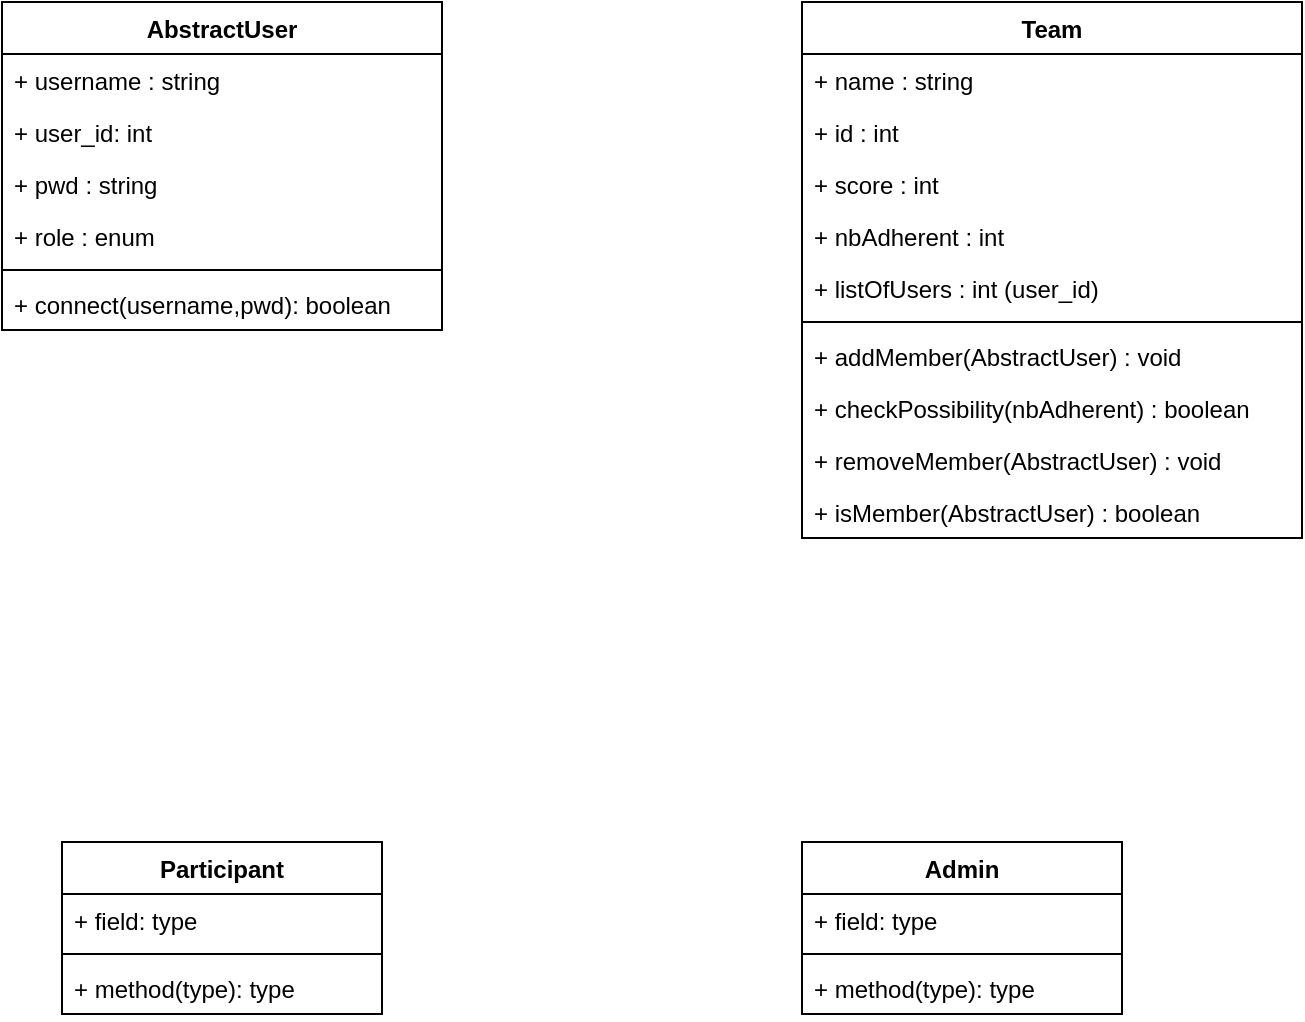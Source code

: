 <mxfile version="20.6.0" type="device"><diagram id="C5RBs43oDa-KdzZeNtuy" name="Page-1"><mxGraphModel dx="777" dy="1215" grid="1" gridSize="10" guides="1" tooltips="1" connect="1" arrows="1" fold="1" page="1" pageScale="1" pageWidth="827" pageHeight="1169" math="0" shadow="0"><root><mxCell id="WIyWlLk6GJQsqaUBKTNV-0"/><mxCell id="WIyWlLk6GJQsqaUBKTNV-1" parent="WIyWlLk6GJQsqaUBKTNV-0"/><mxCell id="6N3QoETMMUgMmvHGUb0g-12" value="AbstractUser&#10;" style="swimlane;fontStyle=1;align=center;verticalAlign=top;childLayout=stackLayout;horizontal=1;startSize=26;horizontalStack=0;resizeParent=1;resizeParentMax=0;resizeLast=0;collapsible=1;marginBottom=0;" vertex="1" parent="WIyWlLk6GJQsqaUBKTNV-1"><mxGeometry x="70" y="60" width="220" height="164" as="geometry"/></mxCell><mxCell id="6N3QoETMMUgMmvHGUb0g-13" value="+ username : string" style="text;strokeColor=none;fillColor=none;align=left;verticalAlign=top;spacingLeft=4;spacingRight=4;overflow=hidden;rotatable=0;points=[[0,0.5],[1,0.5]];portConstraint=eastwest;" vertex="1" parent="6N3QoETMMUgMmvHGUb0g-12"><mxGeometry y="26" width="220" height="26" as="geometry"/></mxCell><mxCell id="6N3QoETMMUgMmvHGUb0g-24" value="+ user_id: int" style="text;strokeColor=none;fillColor=none;align=left;verticalAlign=top;spacingLeft=4;spacingRight=4;overflow=hidden;rotatable=0;points=[[0,0.5],[1,0.5]];portConstraint=eastwest;" vertex="1" parent="6N3QoETMMUgMmvHGUb0g-12"><mxGeometry y="52" width="220" height="26" as="geometry"/></mxCell><mxCell id="6N3QoETMMUgMmvHGUb0g-23" value="+ pwd : string" style="text;strokeColor=none;fillColor=none;align=left;verticalAlign=top;spacingLeft=4;spacingRight=4;overflow=hidden;rotatable=0;points=[[0,0.5],[1,0.5]];portConstraint=eastwest;" vertex="1" parent="6N3QoETMMUgMmvHGUb0g-12"><mxGeometry y="78" width="220" height="26" as="geometry"/></mxCell><mxCell id="6N3QoETMMUgMmvHGUb0g-25" value="+ role : enum" style="text;strokeColor=none;fillColor=none;align=left;verticalAlign=top;spacingLeft=4;spacingRight=4;overflow=hidden;rotatable=0;points=[[0,0.5],[1,0.5]];portConstraint=eastwest;" vertex="1" parent="6N3QoETMMUgMmvHGUb0g-12"><mxGeometry y="104" width="220" height="26" as="geometry"/></mxCell><mxCell id="6N3QoETMMUgMmvHGUb0g-14" value="" style="line;strokeWidth=1;fillColor=none;align=left;verticalAlign=middle;spacingTop=-1;spacingLeft=3;spacingRight=3;rotatable=0;labelPosition=right;points=[];portConstraint=eastwest;strokeColor=inherit;" vertex="1" parent="6N3QoETMMUgMmvHGUb0g-12"><mxGeometry y="130" width="220" height="8" as="geometry"/></mxCell><mxCell id="6N3QoETMMUgMmvHGUb0g-15" value="+ connect(username,pwd): boolean" style="text;strokeColor=none;fillColor=none;align=left;verticalAlign=top;spacingLeft=4;spacingRight=4;overflow=hidden;rotatable=0;points=[[0,0.5],[1,0.5]];portConstraint=eastwest;" vertex="1" parent="6N3QoETMMUgMmvHGUb0g-12"><mxGeometry y="138" width="220" height="26" as="geometry"/></mxCell><mxCell id="6N3QoETMMUgMmvHGUb0g-26" value="Team" style="swimlane;fontStyle=1;align=center;verticalAlign=top;childLayout=stackLayout;horizontal=1;startSize=26;horizontalStack=0;resizeParent=1;resizeParentMax=0;resizeLast=0;collapsible=1;marginBottom=0;" vertex="1" parent="WIyWlLk6GJQsqaUBKTNV-1"><mxGeometry x="470" y="60" width="250" height="268" as="geometry"/></mxCell><mxCell id="6N3QoETMMUgMmvHGUb0g-30" value="+ name : string" style="text;strokeColor=none;fillColor=none;align=left;verticalAlign=top;spacingLeft=4;spacingRight=4;overflow=hidden;rotatable=0;points=[[0,0.5],[1,0.5]];portConstraint=eastwest;" vertex="1" parent="6N3QoETMMUgMmvHGUb0g-26"><mxGeometry y="26" width="250" height="26" as="geometry"/></mxCell><mxCell id="6N3QoETMMUgMmvHGUb0g-27" value="+ id : int" style="text;strokeColor=none;fillColor=none;align=left;verticalAlign=top;spacingLeft=4;spacingRight=4;overflow=hidden;rotatable=0;points=[[0,0.5],[1,0.5]];portConstraint=eastwest;" vertex="1" parent="6N3QoETMMUgMmvHGUb0g-26"><mxGeometry y="52" width="250" height="26" as="geometry"/></mxCell><mxCell id="6N3QoETMMUgMmvHGUb0g-31" value="+ score : int" style="text;strokeColor=none;fillColor=none;align=left;verticalAlign=top;spacingLeft=4;spacingRight=4;overflow=hidden;rotatable=0;points=[[0,0.5],[1,0.5]];portConstraint=eastwest;" vertex="1" parent="6N3QoETMMUgMmvHGUb0g-26"><mxGeometry y="78" width="250" height="26" as="geometry"/></mxCell><mxCell id="6N3QoETMMUgMmvHGUb0g-49" value="+ nbAdherent : int" style="text;strokeColor=none;fillColor=none;align=left;verticalAlign=top;spacingLeft=4;spacingRight=4;overflow=hidden;rotatable=0;points=[[0,0.5],[1,0.5]];portConstraint=eastwest;" vertex="1" parent="6N3QoETMMUgMmvHGUb0g-26"><mxGeometry y="104" width="250" height="26" as="geometry"/></mxCell><mxCell id="6N3QoETMMUgMmvHGUb0g-50" value="+ listOfUsers : int (user_id)" style="text;strokeColor=none;fillColor=none;align=left;verticalAlign=top;spacingLeft=4;spacingRight=4;overflow=hidden;rotatable=0;points=[[0,0.5],[1,0.5]];portConstraint=eastwest;" vertex="1" parent="6N3QoETMMUgMmvHGUb0g-26"><mxGeometry y="130" width="250" height="26" as="geometry"/></mxCell><mxCell id="6N3QoETMMUgMmvHGUb0g-28" value="" style="line;strokeWidth=1;fillColor=none;align=left;verticalAlign=middle;spacingTop=-1;spacingLeft=3;spacingRight=3;rotatable=0;labelPosition=right;points=[];portConstraint=eastwest;strokeColor=inherit;" vertex="1" parent="6N3QoETMMUgMmvHGUb0g-26"><mxGeometry y="156" width="250" height="8" as="geometry"/></mxCell><mxCell id="6N3QoETMMUgMmvHGUb0g-29" value="+ addMember(AbstractUser) : void" style="text;strokeColor=none;fillColor=none;align=left;verticalAlign=top;spacingLeft=4;spacingRight=4;overflow=hidden;rotatable=0;points=[[0,0.5],[1,0.5]];portConstraint=eastwest;" vertex="1" parent="6N3QoETMMUgMmvHGUb0g-26"><mxGeometry y="164" width="250" height="26" as="geometry"/></mxCell><mxCell id="6N3QoETMMUgMmvHGUb0g-47" value="+ checkPossibility(nbAdherent) : boolean" style="text;strokeColor=none;fillColor=none;align=left;verticalAlign=top;spacingLeft=4;spacingRight=4;overflow=hidden;rotatable=0;points=[[0,0.5],[1,0.5]];portConstraint=eastwest;" vertex="1" parent="6N3QoETMMUgMmvHGUb0g-26"><mxGeometry y="190" width="250" height="26" as="geometry"/></mxCell><mxCell id="6N3QoETMMUgMmvHGUb0g-48" value="+ removeMember(AbstractUser) : void" style="text;strokeColor=none;fillColor=none;align=left;verticalAlign=top;spacingLeft=4;spacingRight=4;overflow=hidden;rotatable=0;points=[[0,0.5],[1,0.5]];portConstraint=eastwest;" vertex="1" parent="6N3QoETMMUgMmvHGUb0g-26"><mxGeometry y="216" width="250" height="26" as="geometry"/></mxCell><mxCell id="6N3QoETMMUgMmvHGUb0g-51" value="+ isMember(AbstractUser) : boolean" style="text;strokeColor=none;fillColor=none;align=left;verticalAlign=top;spacingLeft=4;spacingRight=4;overflow=hidden;rotatable=0;points=[[0,0.5],[1,0.5]];portConstraint=eastwest;" vertex="1" parent="6N3QoETMMUgMmvHGUb0g-26"><mxGeometry y="242" width="250" height="26" as="geometry"/></mxCell><mxCell id="6N3QoETMMUgMmvHGUb0g-32" value="Admin" style="swimlane;fontStyle=1;align=center;verticalAlign=top;childLayout=stackLayout;horizontal=1;startSize=26;horizontalStack=0;resizeParent=1;resizeParentMax=0;resizeLast=0;collapsible=1;marginBottom=0;" vertex="1" parent="WIyWlLk6GJQsqaUBKTNV-1"><mxGeometry x="470" y="480" width="160" height="86" as="geometry"/></mxCell><mxCell id="6N3QoETMMUgMmvHGUb0g-33" value="+ field: type" style="text;strokeColor=none;fillColor=none;align=left;verticalAlign=top;spacingLeft=4;spacingRight=4;overflow=hidden;rotatable=0;points=[[0,0.5],[1,0.5]];portConstraint=eastwest;" vertex="1" parent="6N3QoETMMUgMmvHGUb0g-32"><mxGeometry y="26" width="160" height="26" as="geometry"/></mxCell><mxCell id="6N3QoETMMUgMmvHGUb0g-34" value="" style="line;strokeWidth=1;fillColor=none;align=left;verticalAlign=middle;spacingTop=-1;spacingLeft=3;spacingRight=3;rotatable=0;labelPosition=right;points=[];portConstraint=eastwest;strokeColor=inherit;" vertex="1" parent="6N3QoETMMUgMmvHGUb0g-32"><mxGeometry y="52" width="160" height="8" as="geometry"/></mxCell><mxCell id="6N3QoETMMUgMmvHGUb0g-35" value="+ method(type): type" style="text;strokeColor=none;fillColor=none;align=left;verticalAlign=top;spacingLeft=4;spacingRight=4;overflow=hidden;rotatable=0;points=[[0,0.5],[1,0.5]];portConstraint=eastwest;" vertex="1" parent="6N3QoETMMUgMmvHGUb0g-32"><mxGeometry y="60" width="160" height="26" as="geometry"/></mxCell><mxCell id="6N3QoETMMUgMmvHGUb0g-36" value="Participant" style="swimlane;fontStyle=1;align=center;verticalAlign=top;childLayout=stackLayout;horizontal=1;startSize=26;horizontalStack=0;resizeParent=1;resizeParentMax=0;resizeLast=0;collapsible=1;marginBottom=0;" vertex="1" parent="WIyWlLk6GJQsqaUBKTNV-1"><mxGeometry x="100" y="480" width="160" height="86" as="geometry"/></mxCell><mxCell id="6N3QoETMMUgMmvHGUb0g-37" value="+ field: type" style="text;strokeColor=none;fillColor=none;align=left;verticalAlign=top;spacingLeft=4;spacingRight=4;overflow=hidden;rotatable=0;points=[[0,0.5],[1,0.5]];portConstraint=eastwest;" vertex="1" parent="6N3QoETMMUgMmvHGUb0g-36"><mxGeometry y="26" width="160" height="26" as="geometry"/></mxCell><mxCell id="6N3QoETMMUgMmvHGUb0g-38" value="" style="line;strokeWidth=1;fillColor=none;align=left;verticalAlign=middle;spacingTop=-1;spacingLeft=3;spacingRight=3;rotatable=0;labelPosition=right;points=[];portConstraint=eastwest;strokeColor=inherit;" vertex="1" parent="6N3QoETMMUgMmvHGUb0g-36"><mxGeometry y="52" width="160" height="8" as="geometry"/></mxCell><mxCell id="6N3QoETMMUgMmvHGUb0g-39" value="+ method(type): type" style="text;strokeColor=none;fillColor=none;align=left;verticalAlign=top;spacingLeft=4;spacingRight=4;overflow=hidden;rotatable=0;points=[[0,0.5],[1,0.5]];portConstraint=eastwest;" vertex="1" parent="6N3QoETMMUgMmvHGUb0g-36"><mxGeometry y="60" width="160" height="26" as="geometry"/></mxCell></root></mxGraphModel></diagram></mxfile>